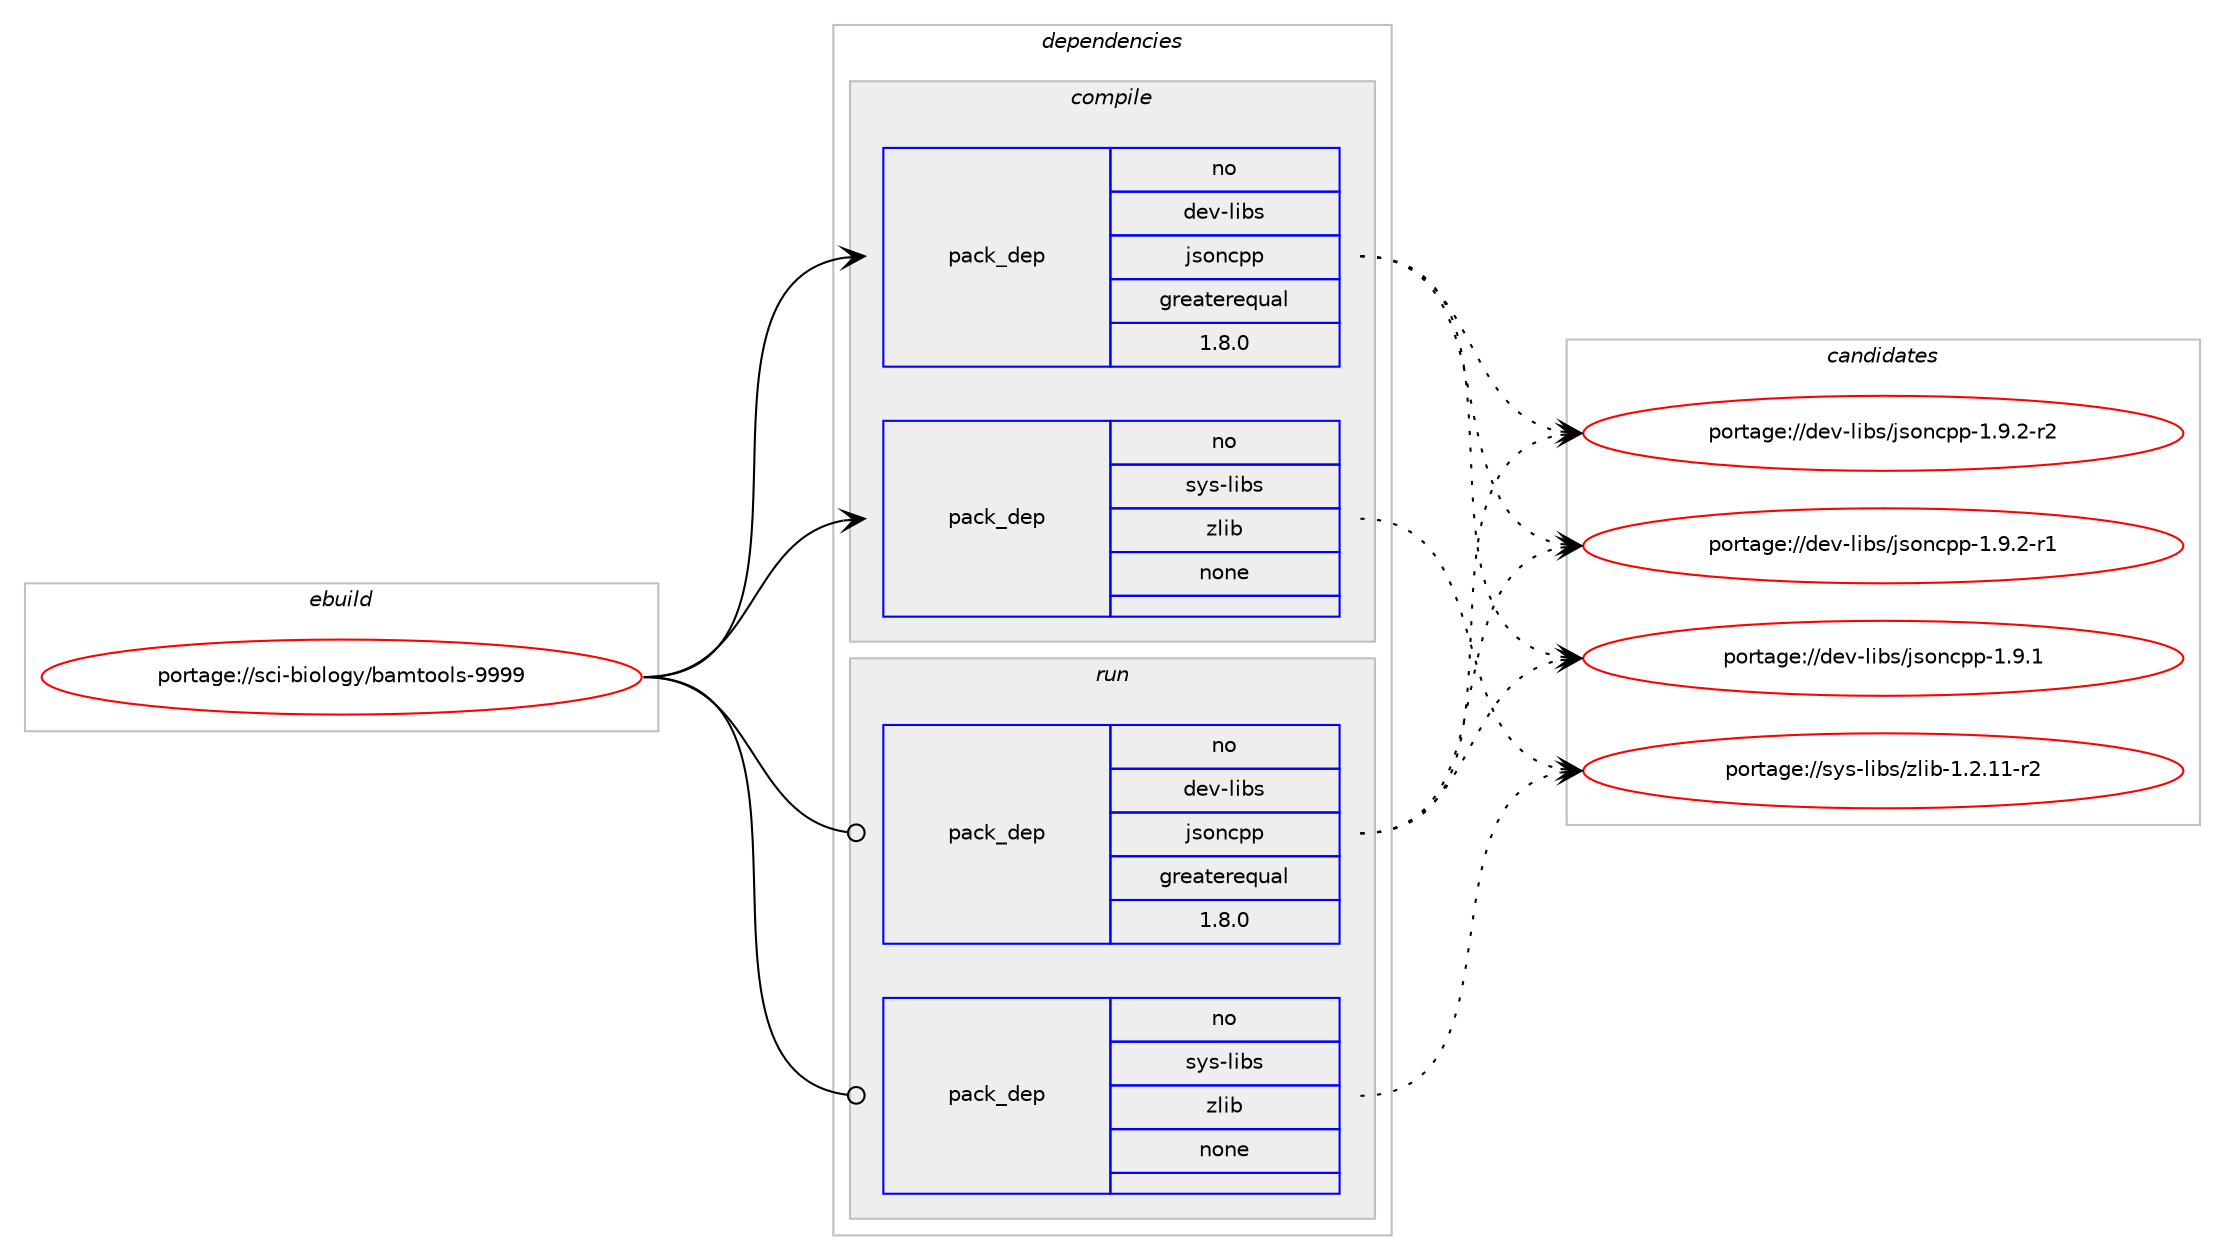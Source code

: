 digraph prolog {

# *************
# Graph options
# *************

newrank=true;
concentrate=true;
compound=true;
graph [rankdir=LR,fontname=Helvetica,fontsize=10,ranksep=1.5];#, ranksep=2.5, nodesep=0.2];
edge  [arrowhead=vee];
node  [fontname=Helvetica,fontsize=10];

# **********
# The ebuild
# **********

subgraph cluster_leftcol {
color=gray;
rank=same;
label=<<i>ebuild</i>>;
id [label="portage://sci-biology/bamtools-9999", color=red, width=4, href="../sci-biology/bamtools-9999.svg"];
}

# ****************
# The dependencies
# ****************

subgraph cluster_midcol {
color=gray;
label=<<i>dependencies</i>>;
subgraph cluster_compile {
fillcolor="#eeeeee";
style=filled;
label=<<i>compile</i>>;
subgraph pack47861 {
dependency61956 [label=<<TABLE BORDER="0" CELLBORDER="1" CELLSPACING="0" CELLPADDING="4" WIDTH="220"><TR><TD ROWSPAN="6" CELLPADDING="30">pack_dep</TD></TR><TR><TD WIDTH="110">no</TD></TR><TR><TD>dev-libs</TD></TR><TR><TD>jsoncpp</TD></TR><TR><TD>greaterequal</TD></TR><TR><TD>1.8.0</TD></TR></TABLE>>, shape=none, color=blue];
}
id:e -> dependency61956:w [weight=20,style="solid",arrowhead="vee"];
subgraph pack47862 {
dependency61957 [label=<<TABLE BORDER="0" CELLBORDER="1" CELLSPACING="0" CELLPADDING="4" WIDTH="220"><TR><TD ROWSPAN="6" CELLPADDING="30">pack_dep</TD></TR><TR><TD WIDTH="110">no</TD></TR><TR><TD>sys-libs</TD></TR><TR><TD>zlib</TD></TR><TR><TD>none</TD></TR><TR><TD></TD></TR></TABLE>>, shape=none, color=blue];
}
id:e -> dependency61957:w [weight=20,style="solid",arrowhead="vee"];
}
subgraph cluster_compileandrun {
fillcolor="#eeeeee";
style=filled;
label=<<i>compile and run</i>>;
}
subgraph cluster_run {
fillcolor="#eeeeee";
style=filled;
label=<<i>run</i>>;
subgraph pack47863 {
dependency61958 [label=<<TABLE BORDER="0" CELLBORDER="1" CELLSPACING="0" CELLPADDING="4" WIDTH="220"><TR><TD ROWSPAN="6" CELLPADDING="30">pack_dep</TD></TR><TR><TD WIDTH="110">no</TD></TR><TR><TD>dev-libs</TD></TR><TR><TD>jsoncpp</TD></TR><TR><TD>greaterequal</TD></TR><TR><TD>1.8.0</TD></TR></TABLE>>, shape=none, color=blue];
}
id:e -> dependency61958:w [weight=20,style="solid",arrowhead="odot"];
subgraph pack47864 {
dependency61959 [label=<<TABLE BORDER="0" CELLBORDER="1" CELLSPACING="0" CELLPADDING="4" WIDTH="220"><TR><TD ROWSPAN="6" CELLPADDING="30">pack_dep</TD></TR><TR><TD WIDTH="110">no</TD></TR><TR><TD>sys-libs</TD></TR><TR><TD>zlib</TD></TR><TR><TD>none</TD></TR><TR><TD></TD></TR></TABLE>>, shape=none, color=blue];
}
id:e -> dependency61959:w [weight=20,style="solid",arrowhead="odot"];
}
}

# **************
# The candidates
# **************

subgraph cluster_choices {
rank=same;
color=gray;
label=<<i>candidates</i>>;

subgraph choice47861 {
color=black;
nodesep=1;
choice100101118451081059811547106115111110991121124549465746504511450 [label="portage://dev-libs/jsoncpp-1.9.2-r2", color=red, width=4,href="../dev-libs/jsoncpp-1.9.2-r2.svg"];
choice100101118451081059811547106115111110991121124549465746504511449 [label="portage://dev-libs/jsoncpp-1.9.2-r1", color=red, width=4,href="../dev-libs/jsoncpp-1.9.2-r1.svg"];
choice10010111845108105981154710611511111099112112454946574649 [label="portage://dev-libs/jsoncpp-1.9.1", color=red, width=4,href="../dev-libs/jsoncpp-1.9.1.svg"];
dependency61956:e -> choice100101118451081059811547106115111110991121124549465746504511450:w [style=dotted,weight="100"];
dependency61956:e -> choice100101118451081059811547106115111110991121124549465746504511449:w [style=dotted,weight="100"];
dependency61956:e -> choice10010111845108105981154710611511111099112112454946574649:w [style=dotted,weight="100"];
}
subgraph choice47862 {
color=black;
nodesep=1;
choice11512111545108105981154712210810598454946504649494511450 [label="portage://sys-libs/zlib-1.2.11-r2", color=red, width=4,href="../sys-libs/zlib-1.2.11-r2.svg"];
dependency61957:e -> choice11512111545108105981154712210810598454946504649494511450:w [style=dotted,weight="100"];
}
subgraph choice47863 {
color=black;
nodesep=1;
choice100101118451081059811547106115111110991121124549465746504511450 [label="portage://dev-libs/jsoncpp-1.9.2-r2", color=red, width=4,href="../dev-libs/jsoncpp-1.9.2-r2.svg"];
choice100101118451081059811547106115111110991121124549465746504511449 [label="portage://dev-libs/jsoncpp-1.9.2-r1", color=red, width=4,href="../dev-libs/jsoncpp-1.9.2-r1.svg"];
choice10010111845108105981154710611511111099112112454946574649 [label="portage://dev-libs/jsoncpp-1.9.1", color=red, width=4,href="../dev-libs/jsoncpp-1.9.1.svg"];
dependency61958:e -> choice100101118451081059811547106115111110991121124549465746504511450:w [style=dotted,weight="100"];
dependency61958:e -> choice100101118451081059811547106115111110991121124549465746504511449:w [style=dotted,weight="100"];
dependency61958:e -> choice10010111845108105981154710611511111099112112454946574649:w [style=dotted,weight="100"];
}
subgraph choice47864 {
color=black;
nodesep=1;
choice11512111545108105981154712210810598454946504649494511450 [label="portage://sys-libs/zlib-1.2.11-r2", color=red, width=4,href="../sys-libs/zlib-1.2.11-r2.svg"];
dependency61959:e -> choice11512111545108105981154712210810598454946504649494511450:w [style=dotted,weight="100"];
}
}

}
